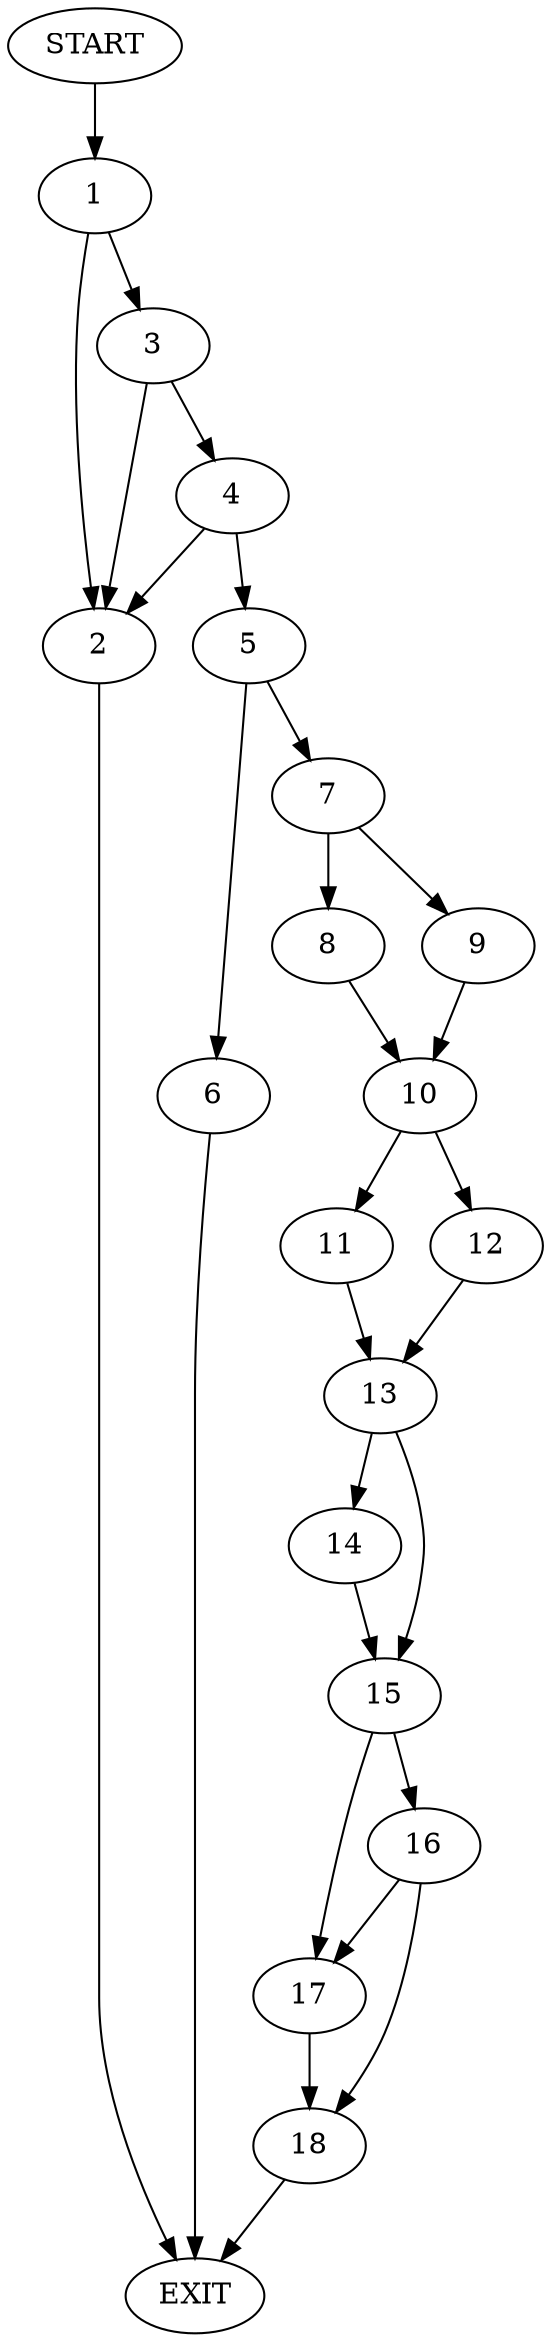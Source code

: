 digraph {
0 [label="START"]
19 [label="EXIT"]
0 -> 1
1 -> 2
1 -> 3
2 -> 19
3 -> 2
3 -> 4
4 -> 5
4 -> 2
5 -> 6
5 -> 7
7 -> 8
7 -> 9
6 -> 19
9 -> 10
8 -> 10
10 -> 11
10 -> 12
12 -> 13
11 -> 13
13 -> 14
13 -> 15
14 -> 15
15 -> 16
15 -> 17
17 -> 18
16 -> 18
16 -> 17
18 -> 19
}
